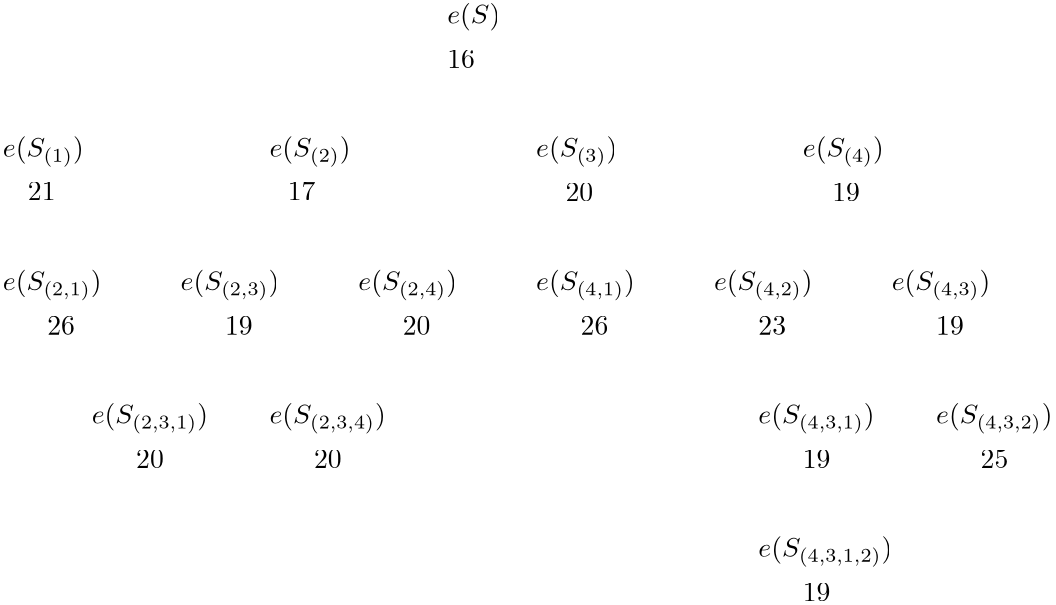 <?xml version="1.0"?>
<!DOCTYPE ipe SYSTEM "ipe.dtd">
<ipe version="70206" creator="Ipe 7.2.7">
<info created="D:20200224174609" modified="D:20200224180444"/>
<ipestyle name="basic">
<symbol name="arrow/arc(spx)">
<path stroke="sym-stroke" fill="sym-stroke" pen="sym-pen">
0 0 m
-1 0.333 l
-1 -0.333 l
h
</path>
</symbol>
<symbol name="arrow/farc(spx)">
<path stroke="sym-stroke" fill="white" pen="sym-pen">
0 0 m
-1 0.333 l
-1 -0.333 l
h
</path>
</symbol>
<symbol name="arrow/ptarc(spx)">
<path stroke="sym-stroke" fill="sym-stroke" pen="sym-pen">
0 0 m
-1 0.333 l
-0.8 0 l
-1 -0.333 l
h
</path>
</symbol>
<symbol name="arrow/fptarc(spx)">
<path stroke="sym-stroke" fill="white" pen="sym-pen">
0 0 m
-1 0.333 l
-0.8 0 l
-1 -0.333 l
h
</path>
</symbol>
<symbol name="mark/circle(sx)" transformations="translations">
<path fill="sym-stroke">
0.6 0 0 0.6 0 0 e
0.4 0 0 0.4 0 0 e
</path>
</symbol>
<symbol name="mark/disk(sx)" transformations="translations">
<path fill="sym-stroke">
0.6 0 0 0.6 0 0 e
</path>
</symbol>
<symbol name="mark/fdisk(sfx)" transformations="translations">
<group>
<path fill="sym-fill">
0.5 0 0 0.5 0 0 e
</path>
<path fill="sym-stroke" fillrule="eofill">
0.6 0 0 0.6 0 0 e
0.4 0 0 0.4 0 0 e
</path>
</group>
</symbol>
<symbol name="mark/box(sx)" transformations="translations">
<path fill="sym-stroke" fillrule="eofill">
-0.6 -0.6 m
0.6 -0.6 l
0.6 0.6 l
-0.6 0.6 l
h
-0.4 -0.4 m
0.4 -0.4 l
0.4 0.4 l
-0.4 0.4 l
h
</path>
</symbol>
<symbol name="mark/square(sx)" transformations="translations">
<path fill="sym-stroke">
-0.6 -0.6 m
0.6 -0.6 l
0.6 0.6 l
-0.6 0.6 l
h
</path>
</symbol>
<symbol name="mark/fsquare(sfx)" transformations="translations">
<group>
<path fill="sym-fill">
-0.5 -0.5 m
0.5 -0.5 l
0.5 0.5 l
-0.5 0.5 l
h
</path>
<path fill="sym-stroke" fillrule="eofill">
-0.6 -0.6 m
0.6 -0.6 l
0.6 0.6 l
-0.6 0.6 l
h
-0.4 -0.4 m
0.4 -0.4 l
0.4 0.4 l
-0.4 0.4 l
h
</path>
</group>
</symbol>
<symbol name="mark/cross(sx)" transformations="translations">
<group>
<path fill="sym-stroke">
-0.43 -0.57 m
0.57 0.43 l
0.43 0.57 l
-0.57 -0.43 l
h
</path>
<path fill="sym-stroke">
-0.43 0.57 m
0.57 -0.43 l
0.43 -0.57 l
-0.57 0.43 l
h
</path>
</group>
</symbol>
<symbol name="arrow/fnormal(spx)">
<path stroke="sym-stroke" fill="white" pen="sym-pen">
0 0 m
-1 0.333 l
-1 -0.333 l
h
</path>
</symbol>
<symbol name="arrow/pointed(spx)">
<path stroke="sym-stroke" fill="sym-stroke" pen="sym-pen">
0 0 m
-1 0.333 l
-0.8 0 l
-1 -0.333 l
h
</path>
</symbol>
<symbol name="arrow/fpointed(spx)">
<path stroke="sym-stroke" fill="white" pen="sym-pen">
0 0 m
-1 0.333 l
-0.8 0 l
-1 -0.333 l
h
</path>
</symbol>
<symbol name="arrow/linear(spx)">
<path stroke="sym-stroke" pen="sym-pen">
-1 0.333 m
0 0 l
-1 -0.333 l
</path>
</symbol>
<symbol name="arrow/fdouble(spx)">
<path stroke="sym-stroke" fill="white" pen="sym-pen">
0 0 m
-1 0.333 l
-1 -0.333 l
h
-1 0 m
-2 0.333 l
-2 -0.333 l
h
</path>
</symbol>
<symbol name="arrow/double(spx)">
<path stroke="sym-stroke" fill="sym-stroke" pen="sym-pen">
0 0 m
-1 0.333 l
-1 -0.333 l
h
-1 0 m
-2 0.333 l
-2 -0.333 l
h
</path>
</symbol>
<pen name="heavier" value="0.8"/>
<pen name="fat" value="1.2"/>
<pen name="ultrafat" value="2"/>
<symbolsize name="large" value="5"/>
<symbolsize name="small" value="2"/>
<symbolsize name="tiny" value="1.1"/>
<arrowsize name="large" value="10"/>
<arrowsize name="small" value="5"/>
<arrowsize name="tiny" value="3"/>
<color name="red" value="1 0 0"/>
<color name="green" value="0 1 0"/>
<color name="blue" value="0 0 1"/>
<color name="yellow" value="1 1 0"/>
<color name="orange" value="1 0.647 0"/>
<color name="gold" value="1 0.843 0"/>
<color name="purple" value="0.627 0.125 0.941"/>
<color name="gray" value="0.745"/>
<color name="brown" value="0.647 0.165 0.165"/>
<color name="navy" value="0 0 0.502"/>
<color name="pink" value="1 0.753 0.796"/>
<color name="seagreen" value="0.18 0.545 0.341"/>
<color name="turquoise" value="0.251 0.878 0.816"/>
<color name="violet" value="0.933 0.51 0.933"/>
<color name="darkblue" value="0 0 0.545"/>
<color name="darkcyan" value="0 0.545 0.545"/>
<color name="darkgray" value="0.663"/>
<color name="darkgreen" value="0 0.392 0"/>
<color name="darkmagenta" value="0.545 0 0.545"/>
<color name="darkorange" value="1 0.549 0"/>
<color name="darkred" value="0.545 0 0"/>
<color name="lightblue" value="0.678 0.847 0.902"/>
<color name="lightcyan" value="0.878 1 1"/>
<color name="lightgray" value="0.827"/>
<color name="lightgreen" value="0.565 0.933 0.565"/>
<color name="lightyellow" value="1 1 0.878"/>
<dashstyle name="dashed" value="[4] 0"/>
<dashstyle name="dotted" value="[1 3] 0"/>
<dashstyle name="dash dotted" value="[4 2 1 2] 0"/>
<dashstyle name="dash dot dotted" value="[4 2 1 2 1 2] 0"/>
<textsize name="large" value="\large"/>
<textsize name="Large" value="\Large"/>
<textsize name="LARGE" value="\LARGE"/>
<textsize name="huge" value="\huge"/>
<textsize name="Huge" value="\Huge"/>
<textsize name="small" value="\small"/>
<textsize name="footnote" value="\footnotesize"/>
<textsize name="tiny" value="\tiny"/>
<textstyle name="center" begin="\begin{center}" end="\end{center}"/>
<textstyle name="itemize" begin="\begin{itemize}" end="\end{itemize}"/>
<textstyle name="item" begin="\begin{itemize}\item{}" end="\end{itemize}"/>
<gridsize name="4 pts" value="4"/>
<gridsize name="8 pts (~3 mm)" value="8"/>
<gridsize name="16 pts (~6 mm)" value="16"/>
<gridsize name="32 pts (~12 mm)" value="32"/>
<gridsize name="10 pts (~3.5 mm)" value="10"/>
<gridsize name="20 pts (~7 mm)" value="20"/>
<gridsize name="14 pts (~5 mm)" value="14"/>
<gridsize name="28 pts (~10 mm)" value="28"/>
<gridsize name="56 pts (~20 mm)" value="56"/>
<anglesize name="90 deg" value="90"/>
<anglesize name="60 deg" value="60"/>
<anglesize name="45 deg" value="45"/>
<anglesize name="30 deg" value="30"/>
<anglesize name="22.5 deg" value="22.5"/>
<opacity name="10%" value="0.1"/>
<opacity name="30%" value="0.3"/>
<opacity name="50%" value="0.5"/>
<opacity name="75%" value="0.75"/>
<tiling name="falling" angle="-60" step="4" width="1"/>
<tiling name="rising" angle="30" step="4" width="1"/>
</ipestyle>
<page>
<layer name="alpha"/>
<layer name="beta"/>
<view layers="alpha beta" active="alpha"/>
<text layer="alpha" matrix="1 0 0 1 -32 32" transformations="translations" pos="192 768" stroke="black" type="label" width="19.071" height="7.473" depth="2.49" valign="baseline" style="math">e(S)</text>
<text matrix="1 0 0 1 -192 -16" transformations="translations" pos="192 768" stroke="black" type="label" width="29.193" height="7.474" depth="3.54" valign="baseline" style="math">e(S_{(1)})</text>
<text matrix="1 0 0 1 -96 -16" transformations="translations" pos="192 768" stroke="black" type="label" width="29.193" height="7.474" depth="3.54" valign="baseline" style="math">e(S_{(2)})</text>
<text matrix="1 0 0 1 0 -16" transformations="translations" pos="192 768" stroke="black" type="label" width="29.193" height="7.474" depth="3.54" valign="baseline" style="math">e(S_{(3)})</text>
<text matrix="1 0 0 1 96 -16" transformations="translations" pos="192 768" stroke="black" type="label" width="29.193" height="7.474" depth="3.54" valign="baseline" style="math">e(S_{(4)})</text>
<text matrix="1 0 0 1 -192 -64" transformations="translations" pos="192 768" stroke="black" type="label" width="35.53" height="7.474" depth="3.54" valign="baseline" style="math">e(S_{(2,1)})</text>
<text matrix="1 0 0 1 -128 -64" transformations="translations" pos="192 768" stroke="black" type="label" width="35.53" height="7.474" depth="3.54" valign="baseline" style="math">e(S_{(2,3)})</text>
<text matrix="1 0 0 1 -64 -64" transformations="translations" pos="192 768" stroke="black" type="label" width="35.53" height="7.474" depth="3.54" valign="baseline" style="math">e(S_{(2,4)})</text>
<text matrix="1 0 0 1 -160 -112" transformations="translations" pos="192 768" stroke="black" type="label" width="41.867" height="7.474" depth="3.54" valign="baseline" style="math">e(S_{(2,3,1)})</text>
<text matrix="1 0 0 1 -96 -112" transformations="translations" pos="192 768" stroke="black" type="label" width="41.867" height="7.474" depth="3.54" valign="baseline" style="math">e(S_{(2,3,4)})</text>
<text layer="beta" matrix="1 0 0 1 0 -64" transformations="translations" pos="192 768" stroke="black" type="label" width="35.53" height="7.474" depth="3.54" valign="baseline" style="math">e(S_{(4,1)})</text>
<text matrix="1 0 0 1 64 -64" transformations="translations" pos="192 768" stroke="black" type="label" width="35.53" height="7.474" depth="3.54" valign="baseline" style="math">e(S_{(4,2)})</text>
<text matrix="1 0 0 1 128 -64" transformations="translations" pos="192 768" stroke="black" type="label" width="35.53" height="7.474" depth="3.54" valign="baseline" style="math">e(S_{(4,3)})</text>
<text matrix="1 0 0 1 80 -112" transformations="translations" pos="192 768" stroke="black" type="label" width="41.867" height="7.474" depth="3.54" valign="baseline" style="math">e(S_{(4,3,1)})</text>
<text matrix="1 0 0 1 144 -112" transformations="translations" pos="192 768" stroke="black" type="label" width="41.867" height="7.474" depth="3.54" valign="baseline" style="math">e(S_{(4,3,2)})</text>
<text matrix="1 0 0 1 80 -160" transformations="translations" pos="192 768" stroke="black" type="label" width="48.205" height="7.474" depth="3.54" valign="baseline" style="math">e(S_{(4,3,1,2)})</text>
<text layer="alpha" matrix="1 0 0 1 -48 0" transformations="translations" pos="208 784" stroke="black" type="label" width="9.963" height="6.42" depth="0" valign="baseline">16</text>
<text matrix="1 0 0 1 9.01778 0.392077" transformations="translations" pos="0 736" stroke="black" type="label" width="9.963" height="6.42" depth="0" valign="baseline">21</text>
<text matrix="1 0 0 1 -41.4099 0.392077" transformations="translations" pos="144 736" stroke="black" type="label" width="9.963" height="6.42" depth="0" valign="baseline">17</text>
<text matrix="1 0 0 1 -53.4139 0" transformations="translations" pos="256 736" stroke="black" type="label" width="9.963" height="6.42" depth="0" valign="baseline">20</text>
<text matrix="1 0 0 1 -85.4139 0" transformations="translations" pos="384 736" stroke="black" type="label" width="9.963" height="6.42" depth="0" valign="baseline">19</text>
<text matrix="1 0 0 1 16 0" transformations="translations" pos="0 688" stroke="black" type="label" width="9.963" height="6.42" depth="0" valign="baseline">26</text>
<text matrix="1 0 0 1 -16 0" transformations="translations" pos="96 688" stroke="black" type="label" width="9.963" height="6.42" depth="0" valign="baseline">19</text>
<text matrix="1 0 0 1 -48 0" transformations="translations" pos="192 688" stroke="black" type="label" width="9.963" height="6.42" depth="0" valign="baseline">20</text>
<text matrix="1 0 0 1 -80 0" transformations="translations" pos="288 688" stroke="black" type="label" width="9.963" height="6.42" depth="0" valign="baseline">26</text>
<text matrix="1 0 0 1 -112 0" transformations="translations" pos="384 688" stroke="black" type="label" width="9.963" height="6.42" depth="0" valign="baseline">23</text>
<text matrix="1 0 0 1 -144 0" transformations="translations" pos="480 688" stroke="black" type="label" width="9.963" height="6.42" depth="0" valign="baseline">19</text>
<text matrix="1 0 0 1 -16 0" transformations="translations" pos="64 640" stroke="black" type="label" width="9.963" height="6.42" depth="0" valign="baseline">20</text>
<text matrix="1 0 0 1 -48 0" transformations="translations" pos="160 640" stroke="black" type="label" width="9.963" height="6.42" depth="0" valign="baseline">20</text>
<text matrix="1 0 0 1 16 0" transformations="translations" pos="272 640" stroke="black" type="label" width="9.963" height="6.42" depth="0" valign="baseline">19</text>
<text matrix="1 0 0 1 16 0" transformations="translations" pos="336 640" stroke="black" type="label" width="9.963" height="6.42" depth="0" valign="baseline">25</text>
<text matrix="1 0 0 1 16 0" transformations="translations" pos="272 592" stroke="black" type="label" width="9.963" height="6.42" depth="0" valign="baseline">19</text>
</page>
</ipe>
